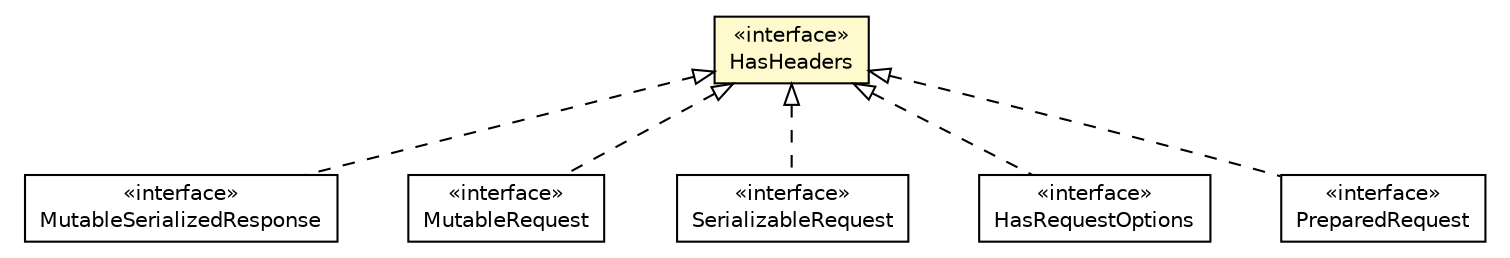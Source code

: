 #!/usr/local/bin/dot
#
# Class diagram 
# Generated by UMLGraph version R5_6-24-gf6e263 (http://www.umlgraph.org/)
#

digraph G {
	edge [fontname="Helvetica",fontsize=10,labelfontname="Helvetica",labelfontsize=10];
	node [fontname="Helvetica",fontsize=10,shape=plaintext];
	nodesep=0.25;
	ranksep=0.5;
	// io.reinert.requestor.core.MutableSerializedResponse
	c30807 [label=<<table title="io.reinert.requestor.core.MutableSerializedResponse" border="0" cellborder="1" cellspacing="0" cellpadding="2" port="p" href="./MutableSerializedResponse.html">
		<tr><td><table border="0" cellspacing="0" cellpadding="1">
<tr><td align="center" balign="center"> &#171;interface&#187; </td></tr>
<tr><td align="center" balign="center"> MutableSerializedResponse </td></tr>
		</table></td></tr>
		</table>>, URL="./MutableSerializedResponse.html", fontname="Helvetica", fontcolor="black", fontsize=10.0];
	// io.reinert.requestor.core.MutableRequest
	c30812 [label=<<table title="io.reinert.requestor.core.MutableRequest" border="0" cellborder="1" cellspacing="0" cellpadding="2" port="p" href="./MutableRequest.html">
		<tr><td><table border="0" cellspacing="0" cellpadding="1">
<tr><td align="center" balign="center"> &#171;interface&#187; </td></tr>
<tr><td align="center" balign="center"> MutableRequest </td></tr>
		</table></td></tr>
		</table>>, URL="./MutableRequest.html", fontname="Helvetica", fontcolor="black", fontsize=10.0];
	// io.reinert.requestor.core.SerializableRequest
	c30831 [label=<<table title="io.reinert.requestor.core.SerializableRequest" border="0" cellborder="1" cellspacing="0" cellpadding="2" port="p" href="./SerializableRequest.html">
		<tr><td><table border="0" cellspacing="0" cellpadding="1">
<tr><td align="center" balign="center"> &#171;interface&#187; </td></tr>
<tr><td align="center" balign="center"> SerializableRequest </td></tr>
		</table></td></tr>
		</table>>, URL="./SerializableRequest.html", fontname="Helvetica", fontcolor="black", fontsize=10.0];
	// io.reinert.requestor.core.HasRequestOptions
	c30845 [label=<<table title="io.reinert.requestor.core.HasRequestOptions" border="0" cellborder="1" cellspacing="0" cellpadding="2" port="p" href="./HasRequestOptions.html">
		<tr><td><table border="0" cellspacing="0" cellpadding="1">
<tr><td align="center" balign="center"> &#171;interface&#187; </td></tr>
<tr><td align="center" balign="center"> HasRequestOptions </td></tr>
		</table></td></tr>
		</table>>, URL="./HasRequestOptions.html", fontname="Helvetica", fontcolor="black", fontsize=10.0];
	// io.reinert.requestor.core.HasHeaders
	c30847 [label=<<table title="io.reinert.requestor.core.HasHeaders" border="0" cellborder="1" cellspacing="0" cellpadding="2" port="p" bgcolor="lemonChiffon" href="./HasHeaders.html">
		<tr><td><table border="0" cellspacing="0" cellpadding="1">
<tr><td align="center" balign="center"> &#171;interface&#187; </td></tr>
<tr><td align="center" balign="center"> HasHeaders </td></tr>
		</table></td></tr>
		</table>>, URL="./HasHeaders.html", fontname="Helvetica", fontcolor="black", fontsize=10.0];
	// io.reinert.requestor.core.PreparedRequest
	c30877 [label=<<table title="io.reinert.requestor.core.PreparedRequest" border="0" cellborder="1" cellspacing="0" cellpadding="2" port="p" href="./PreparedRequest.html">
		<tr><td><table border="0" cellspacing="0" cellpadding="1">
<tr><td align="center" balign="center"> &#171;interface&#187; </td></tr>
<tr><td align="center" balign="center"> PreparedRequest </td></tr>
		</table></td></tr>
		</table>>, URL="./PreparedRequest.html", fontname="Helvetica", fontcolor="black", fontsize=10.0];
	//io.reinert.requestor.core.MutableSerializedResponse implements io.reinert.requestor.core.HasHeaders
	c30847:p -> c30807:p [dir=back,arrowtail=empty,style=dashed];
	//io.reinert.requestor.core.MutableRequest implements io.reinert.requestor.core.HasHeaders
	c30847:p -> c30812:p [dir=back,arrowtail=empty,style=dashed];
	//io.reinert.requestor.core.SerializableRequest implements io.reinert.requestor.core.HasHeaders
	c30847:p -> c30831:p [dir=back,arrowtail=empty,style=dashed];
	//io.reinert.requestor.core.HasRequestOptions implements io.reinert.requestor.core.HasHeaders
	c30847:p -> c30845:p [dir=back,arrowtail=empty,style=dashed];
	//io.reinert.requestor.core.PreparedRequest implements io.reinert.requestor.core.HasHeaders
	c30847:p -> c30877:p [dir=back,arrowtail=empty,style=dashed];
}


